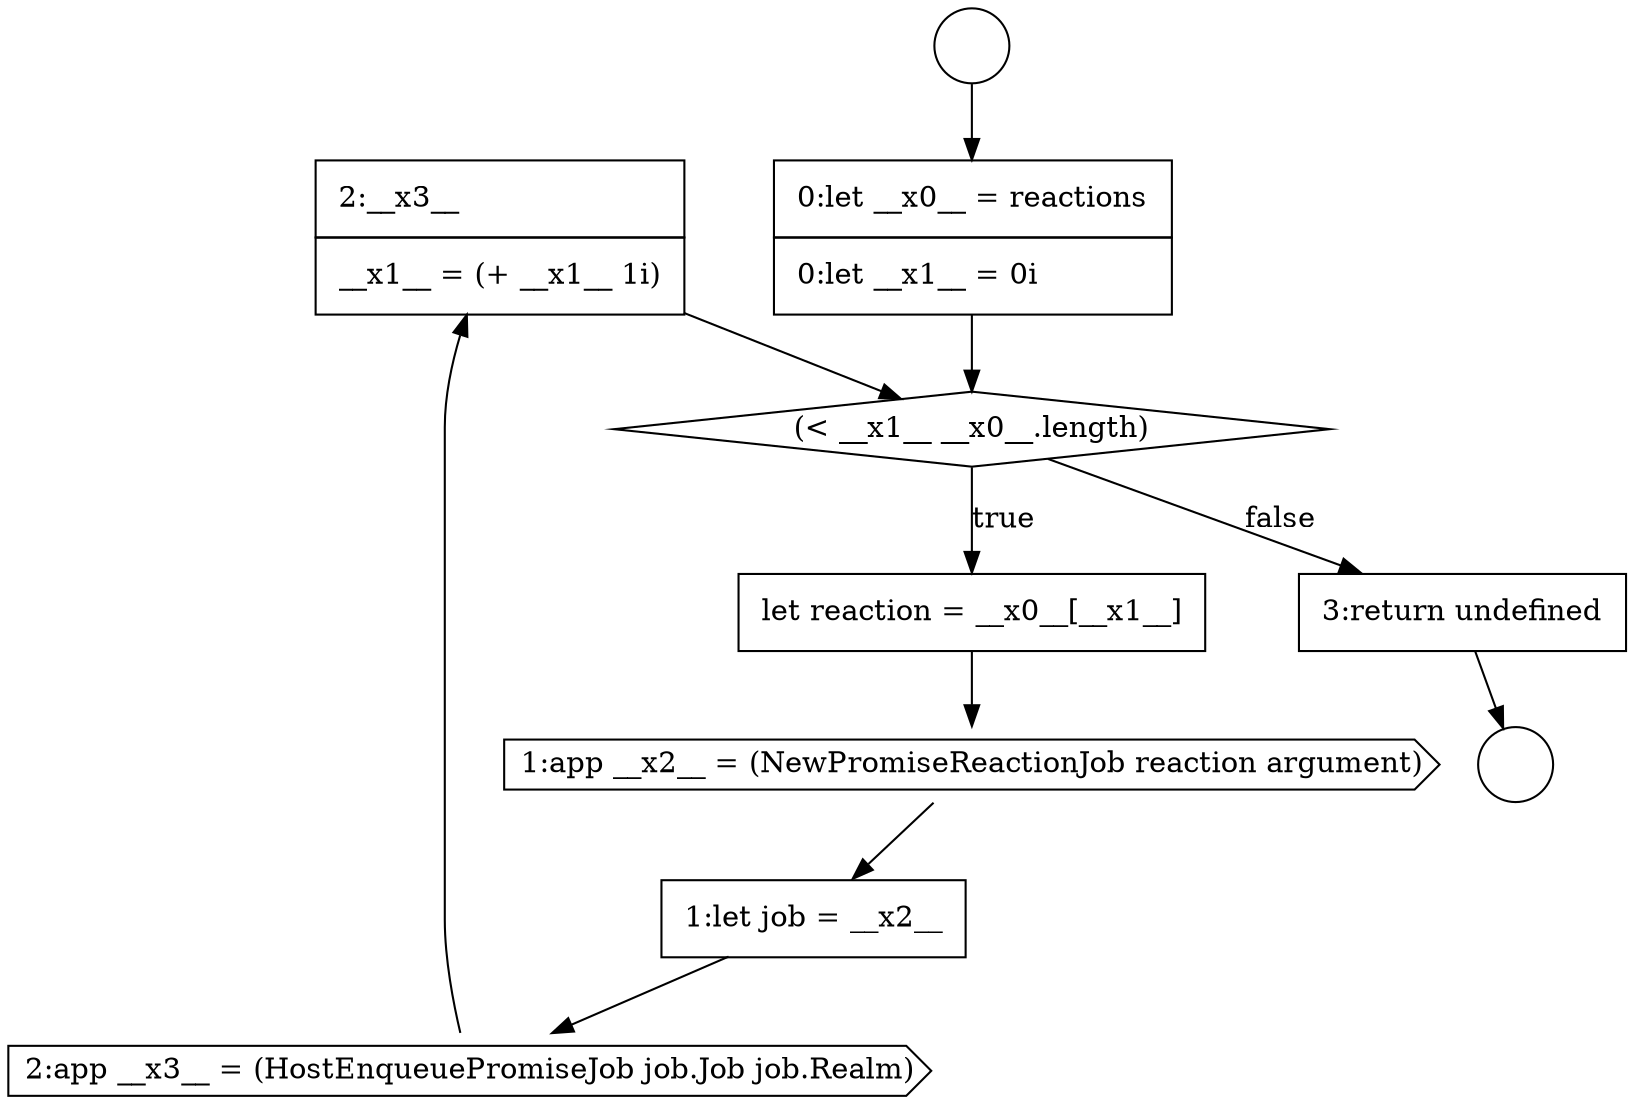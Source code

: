 digraph {
  node18667 [shape=none, margin=0, label=<<font color="black">
    <table border="0" cellborder="1" cellspacing="0" cellpadding="10">
      <tr><td align="left">2:__x3__</td></tr>
      <tr><td align="left">__x1__ = (+ __x1__ 1i)</td></tr>
    </table>
  </font>> color="black" fillcolor="white" style=filled]
  node18661 [shape=none, margin=0, label=<<font color="black">
    <table border="0" cellborder="1" cellspacing="0" cellpadding="10">
      <tr><td align="left">0:let __x0__ = reactions</td></tr>
      <tr><td align="left">0:let __x1__ = 0i</td></tr>
    </table>
  </font>> color="black" fillcolor="white" style=filled]
  node18659 [shape=circle label=" " color="black" fillcolor="white" style=filled]
  node18664 [shape=cds, label=<<font color="black">1:app __x2__ = (NewPromiseReactionJob reaction argument)</font>> color="black" fillcolor="white" style=filled]
  node18668 [shape=none, margin=0, label=<<font color="black">
    <table border="0" cellborder="1" cellspacing="0" cellpadding="10">
      <tr><td align="left">3:return undefined</td></tr>
    </table>
  </font>> color="black" fillcolor="white" style=filled]
  node18663 [shape=none, margin=0, label=<<font color="black">
    <table border="0" cellborder="1" cellspacing="0" cellpadding="10">
      <tr><td align="left">let reaction = __x0__[__x1__]</td></tr>
    </table>
  </font>> color="black" fillcolor="white" style=filled]
  node18665 [shape=none, margin=0, label=<<font color="black">
    <table border="0" cellborder="1" cellspacing="0" cellpadding="10">
      <tr><td align="left">1:let job = __x2__</td></tr>
    </table>
  </font>> color="black" fillcolor="white" style=filled]
  node18666 [shape=cds, label=<<font color="black">2:app __x3__ = (HostEnqueuePromiseJob job.Job job.Realm)</font>> color="black" fillcolor="white" style=filled]
  node18662 [shape=diamond, label=<<font color="black">(&lt; __x1__ __x0__.length)</font>> color="black" fillcolor="white" style=filled]
  node18660 [shape=circle label=" " color="black" fillcolor="white" style=filled]
  node18665 -> node18666 [ color="black"]
  node18668 -> node18660 [ color="black"]
  node18667 -> node18662 [ color="black"]
  node18663 -> node18664 [ color="black"]
  node18664 -> node18665 [ color="black"]
  node18659 -> node18661 [ color="black"]
  node18666 -> node18667 [ color="black"]
  node18661 -> node18662 [ color="black"]
  node18662 -> node18663 [label=<<font color="black">true</font>> color="black"]
  node18662 -> node18668 [label=<<font color="black">false</font>> color="black"]
}
